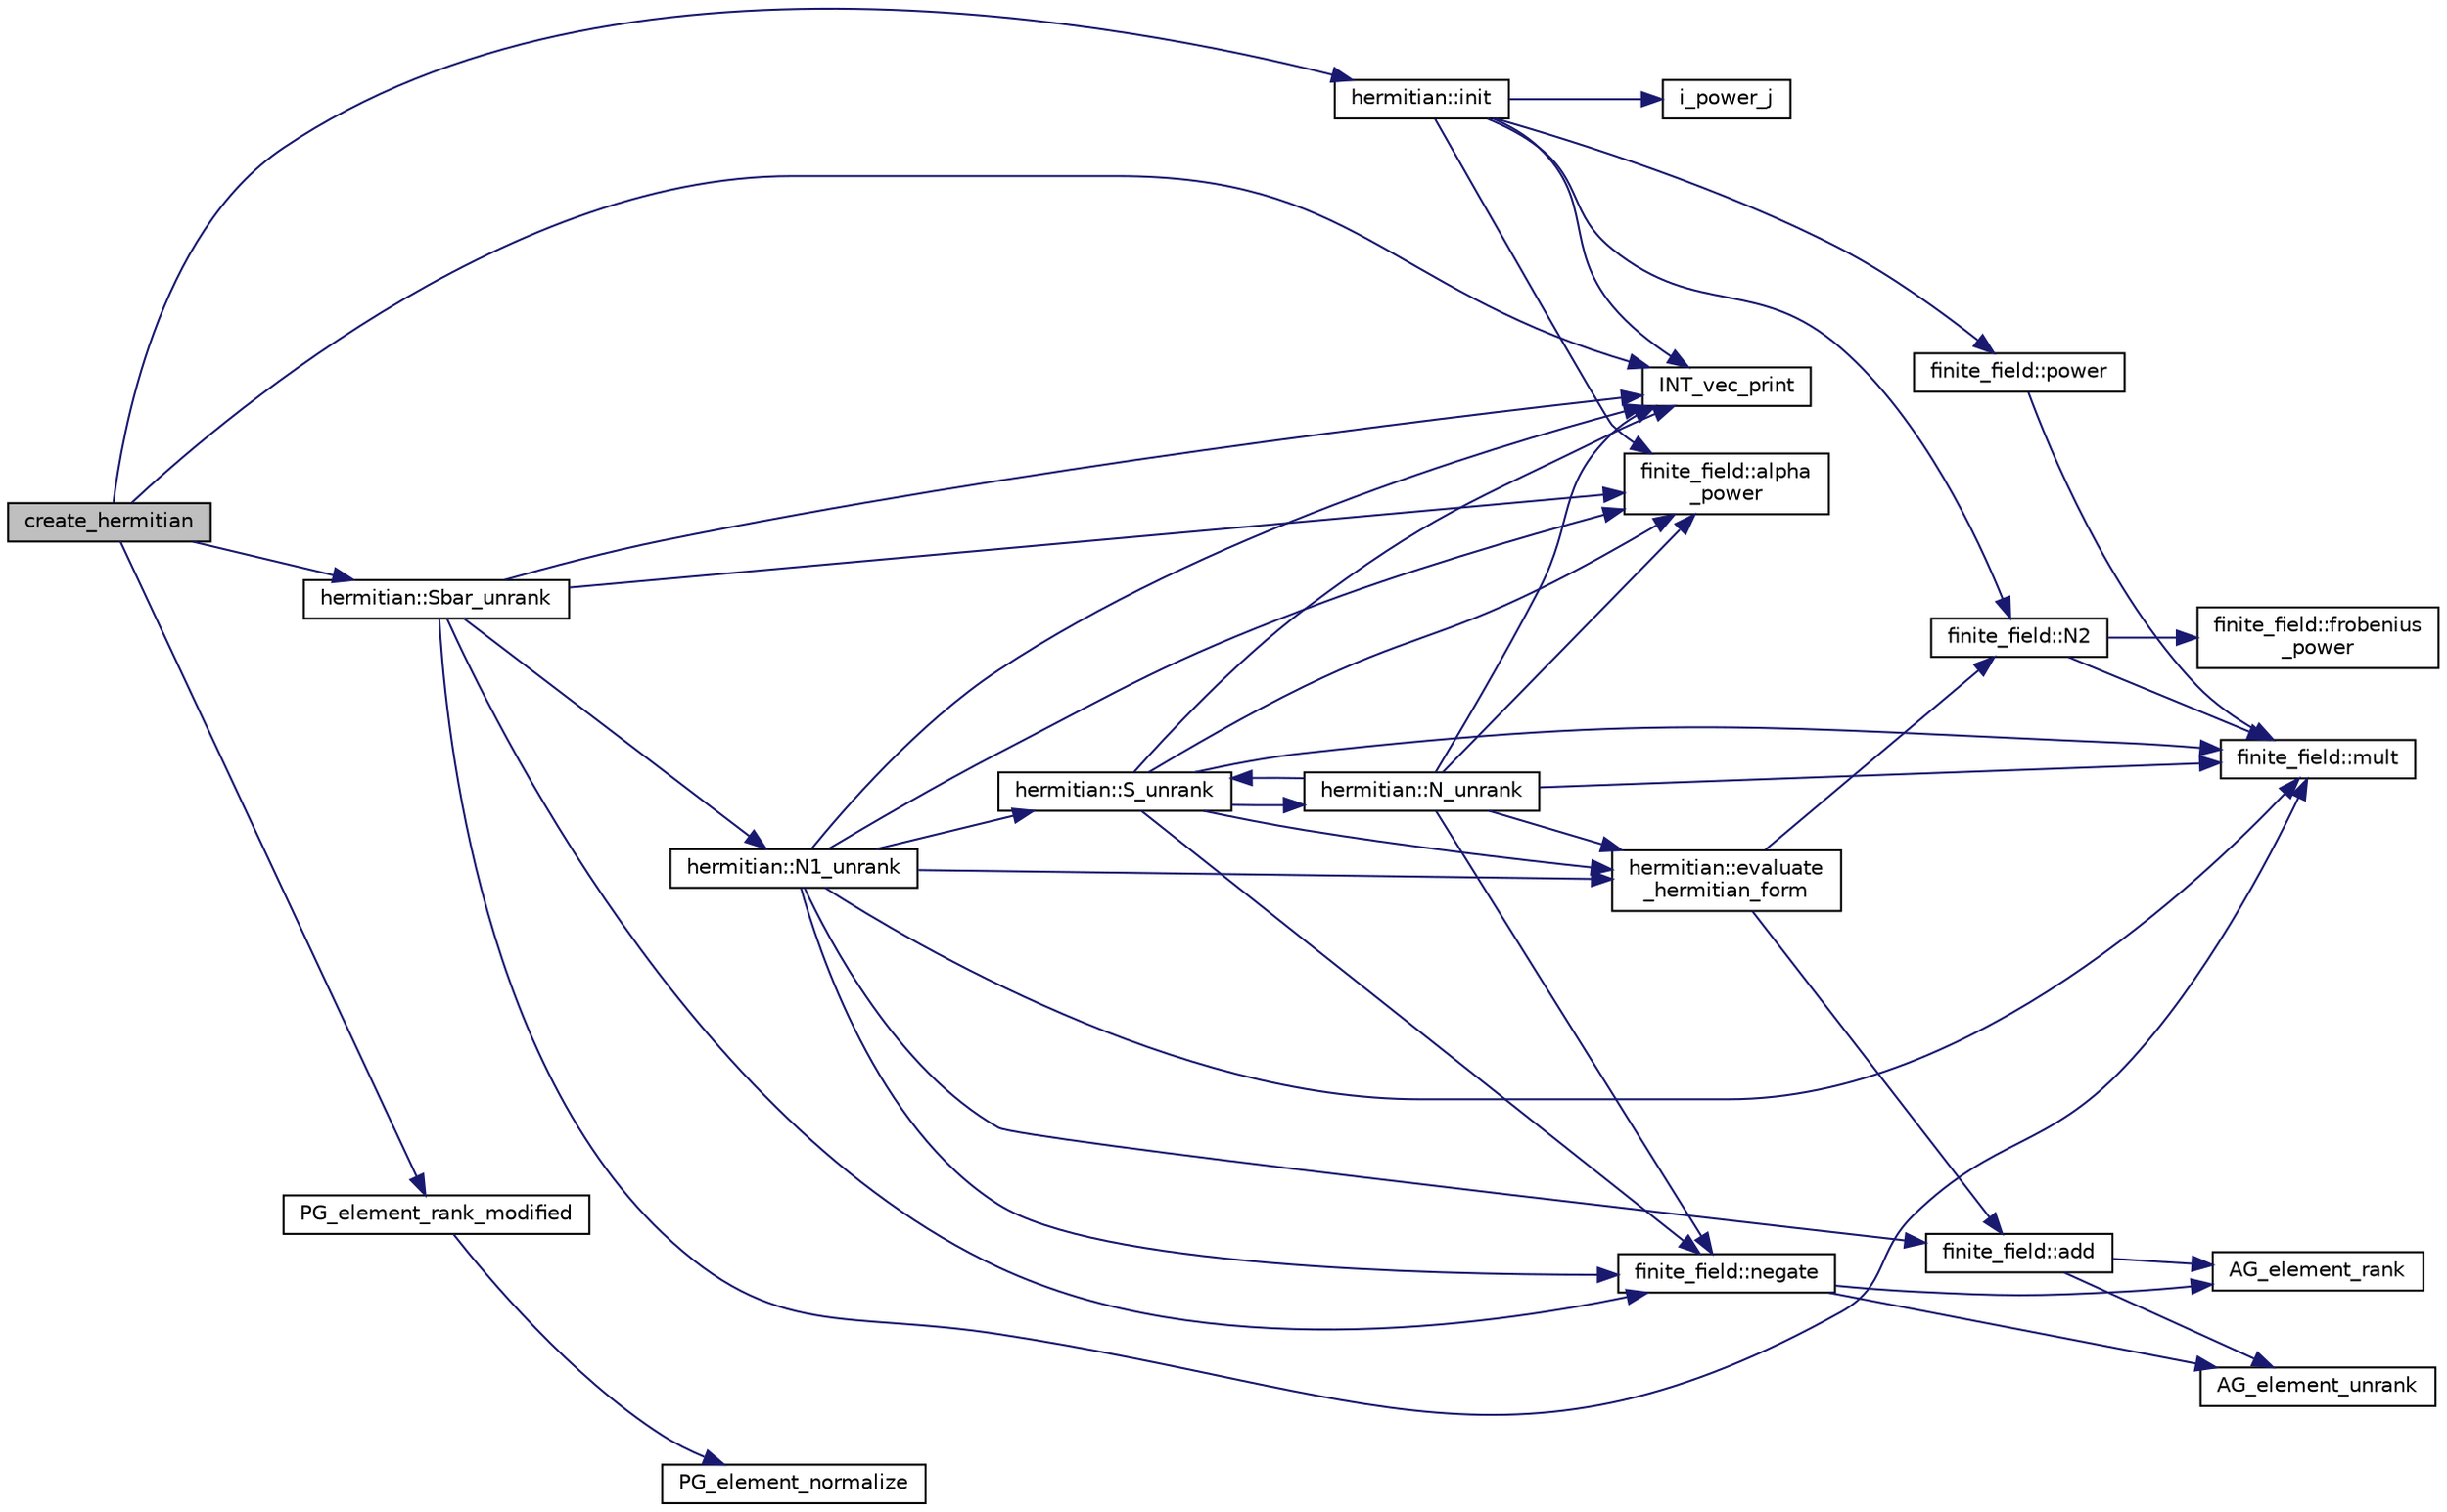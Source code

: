 digraph "create_hermitian"
{
  edge [fontname="Helvetica",fontsize="10",labelfontname="Helvetica",labelfontsize="10"];
  node [fontname="Helvetica",fontsize="10",shape=record];
  rankdir="LR";
  Node287 [label="create_hermitian",height=0.2,width=0.4,color="black", fillcolor="grey75", style="filled", fontcolor="black"];
  Node287 -> Node288 [color="midnightblue",fontsize="10",style="solid",fontname="Helvetica"];
  Node288 [label="hermitian::init",height=0.2,width=0.4,color="black", fillcolor="white", style="filled",URL="$d4/d11/classhermitian.html#a02a6643f6d2bcca20d3bf287d8745b35"];
  Node288 -> Node289 [color="midnightblue",fontsize="10",style="solid",fontname="Helvetica"];
  Node289 [label="i_power_j",height=0.2,width=0.4,color="black", fillcolor="white", style="filled",URL="$de/dc5/algebra__and__number__theory_8h.html#a39b321523e8957d701618bb5cac542b5"];
  Node288 -> Node290 [color="midnightblue",fontsize="10",style="solid",fontname="Helvetica"];
  Node290 [label="finite_field::alpha\l_power",height=0.2,width=0.4,color="black", fillcolor="white", style="filled",URL="$df/d5a/classfinite__field.html#aa1d31b58f7fe2798e20f74890ae29c51"];
  Node288 -> Node291 [color="midnightblue",fontsize="10",style="solid",fontname="Helvetica"];
  Node291 [label="INT_vec_print",height=0.2,width=0.4,color="black", fillcolor="white", style="filled",URL="$df/dbf/sajeeb_8_c.html#a79a5901af0b47dd0d694109543c027fe"];
  Node288 -> Node292 [color="midnightblue",fontsize="10",style="solid",fontname="Helvetica"];
  Node292 [label="finite_field::N2",height=0.2,width=0.4,color="black", fillcolor="white", style="filled",URL="$df/d5a/classfinite__field.html#adf6c3cec79318341ba1f4a59f08eaaff"];
  Node292 -> Node293 [color="midnightblue",fontsize="10",style="solid",fontname="Helvetica"];
  Node293 [label="finite_field::frobenius\l_power",height=0.2,width=0.4,color="black", fillcolor="white", style="filled",URL="$df/d5a/classfinite__field.html#aec23e43aaefc0ed601cdfa3139496a92"];
  Node292 -> Node294 [color="midnightblue",fontsize="10",style="solid",fontname="Helvetica"];
  Node294 [label="finite_field::mult",height=0.2,width=0.4,color="black", fillcolor="white", style="filled",URL="$df/d5a/classfinite__field.html#a24fb5917aa6d4d656fd855b7f44a13b0"];
  Node288 -> Node295 [color="midnightblue",fontsize="10",style="solid",fontname="Helvetica"];
  Node295 [label="finite_field::power",height=0.2,width=0.4,color="black", fillcolor="white", style="filled",URL="$df/d5a/classfinite__field.html#a0437871b8f775f0b2d589188d9ad7e61"];
  Node295 -> Node294 [color="midnightblue",fontsize="10",style="solid",fontname="Helvetica"];
  Node287 -> Node296 [color="midnightblue",fontsize="10",style="solid",fontname="Helvetica"];
  Node296 [label="hermitian::Sbar_unrank",height=0.2,width=0.4,color="black", fillcolor="white", style="filled",URL="$d4/d11/classhermitian.html#a19630659be24378fa4aa97f23d19bc3d"];
  Node296 -> Node297 [color="midnightblue",fontsize="10",style="solid",fontname="Helvetica"];
  Node297 [label="hermitian::N1_unrank",height=0.2,width=0.4,color="black", fillcolor="white", style="filled",URL="$d4/d11/classhermitian.html#a7c5b5487eaa9f3647f3c0930a4883dad"];
  Node297 -> Node291 [color="midnightblue",fontsize="10",style="solid",fontname="Helvetica"];
  Node297 -> Node298 [color="midnightblue",fontsize="10",style="solid",fontname="Helvetica"];
  Node298 [label="hermitian::evaluate\l_hermitian_form",height=0.2,width=0.4,color="black", fillcolor="white", style="filled",URL="$d4/d11/classhermitian.html#a8f44e894b4941a4bac5b985c69ba81e5"];
  Node298 -> Node292 [color="midnightblue",fontsize="10",style="solid",fontname="Helvetica"];
  Node298 -> Node299 [color="midnightblue",fontsize="10",style="solid",fontname="Helvetica"];
  Node299 [label="finite_field::add",height=0.2,width=0.4,color="black", fillcolor="white", style="filled",URL="$df/d5a/classfinite__field.html#a8f12328a27500f3c7be0c849ebbc9d14"];
  Node299 -> Node300 [color="midnightblue",fontsize="10",style="solid",fontname="Helvetica"];
  Node300 [label="AG_element_unrank",height=0.2,width=0.4,color="black", fillcolor="white", style="filled",URL="$d4/d67/geometry_8h.html#a4a33b86c87b2879b97cfa1327abe2885"];
  Node299 -> Node301 [color="midnightblue",fontsize="10",style="solid",fontname="Helvetica"];
  Node301 [label="AG_element_rank",height=0.2,width=0.4,color="black", fillcolor="white", style="filled",URL="$d4/d67/geometry_8h.html#ab2ac908d07dd8038fd996e26bdc75c17"];
  Node297 -> Node290 [color="midnightblue",fontsize="10",style="solid",fontname="Helvetica"];
  Node297 -> Node294 [color="midnightblue",fontsize="10",style="solid",fontname="Helvetica"];
  Node297 -> Node299 [color="midnightblue",fontsize="10",style="solid",fontname="Helvetica"];
  Node297 -> Node302 [color="midnightblue",fontsize="10",style="solid",fontname="Helvetica"];
  Node302 [label="finite_field::negate",height=0.2,width=0.4,color="black", fillcolor="white", style="filled",URL="$df/d5a/classfinite__field.html#aa9d798298f25d4a9262b5bc5f1733e31"];
  Node302 -> Node300 [color="midnightblue",fontsize="10",style="solid",fontname="Helvetica"];
  Node302 -> Node301 [color="midnightblue",fontsize="10",style="solid",fontname="Helvetica"];
  Node297 -> Node303 [color="midnightblue",fontsize="10",style="solid",fontname="Helvetica"];
  Node303 [label="hermitian::S_unrank",height=0.2,width=0.4,color="black", fillcolor="white", style="filled",URL="$d4/d11/classhermitian.html#a99def79f7db25874225ac043dd7f2180"];
  Node303 -> Node304 [color="midnightblue",fontsize="10",style="solid",fontname="Helvetica"];
  Node304 [label="hermitian::N_unrank",height=0.2,width=0.4,color="black", fillcolor="white", style="filled",URL="$d4/d11/classhermitian.html#a14b8d2fefc06ee5a6dddd22360178f78"];
  Node304 -> Node291 [color="midnightblue",fontsize="10",style="solid",fontname="Helvetica"];
  Node304 -> Node298 [color="midnightblue",fontsize="10",style="solid",fontname="Helvetica"];
  Node304 -> Node302 [color="midnightblue",fontsize="10",style="solid",fontname="Helvetica"];
  Node304 -> Node294 [color="midnightblue",fontsize="10",style="solid",fontname="Helvetica"];
  Node304 -> Node290 [color="midnightblue",fontsize="10",style="solid",fontname="Helvetica"];
  Node304 -> Node303 [color="midnightblue",fontsize="10",style="solid",fontname="Helvetica"];
  Node303 -> Node298 [color="midnightblue",fontsize="10",style="solid",fontname="Helvetica"];
  Node303 -> Node302 [color="midnightblue",fontsize="10",style="solid",fontname="Helvetica"];
  Node303 -> Node294 [color="midnightblue",fontsize="10",style="solid",fontname="Helvetica"];
  Node303 -> Node290 [color="midnightblue",fontsize="10",style="solid",fontname="Helvetica"];
  Node303 -> Node291 [color="midnightblue",fontsize="10",style="solid",fontname="Helvetica"];
  Node296 -> Node302 [color="midnightblue",fontsize="10",style="solid",fontname="Helvetica"];
  Node296 -> Node290 [color="midnightblue",fontsize="10",style="solid",fontname="Helvetica"];
  Node296 -> Node294 [color="midnightblue",fontsize="10",style="solid",fontname="Helvetica"];
  Node296 -> Node291 [color="midnightblue",fontsize="10",style="solid",fontname="Helvetica"];
  Node287 -> Node305 [color="midnightblue",fontsize="10",style="solid",fontname="Helvetica"];
  Node305 [label="PG_element_rank_modified",height=0.2,width=0.4,color="black", fillcolor="white", style="filled",URL="$d4/d67/geometry_8h.html#a9cd1a8bf5b88a038e33862f6c2c3dd36"];
  Node305 -> Node306 [color="midnightblue",fontsize="10",style="solid",fontname="Helvetica"];
  Node306 [label="PG_element_normalize",height=0.2,width=0.4,color="black", fillcolor="white", style="filled",URL="$df/de4/projective_8_c.html#a5a4c3c1158bad6bab0d786c616bd0996"];
  Node287 -> Node291 [color="midnightblue",fontsize="10",style="solid",fontname="Helvetica"];
}
